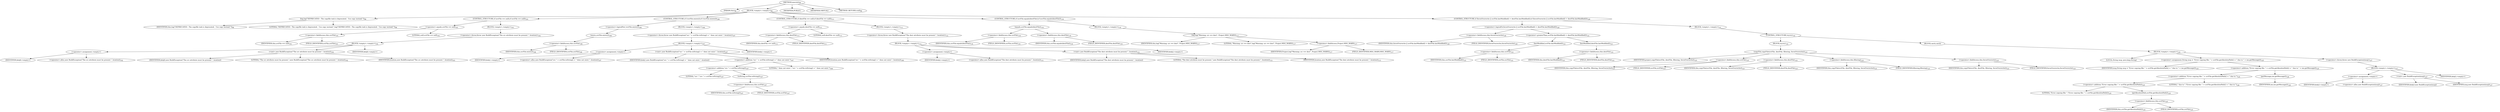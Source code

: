 digraph "execute" {  
"72" [label = <(METHOD,execute)<SUB>98</SUB>> ]
"4" [label = <(PARAM,this)<SUB>98</SUB>> ]
"73" [label = <(BLOCK,&lt;empty&gt;,&lt;empty&gt;)<SUB>98</SUB>> ]
"74" [label = <(log,log(&quot;DEPRECATED - The copyfile task is deprecated.  Use copy instead.&quot;))<SUB>99</SUB>> ]
"3" [label = <(IDENTIFIER,this,log(&quot;DEPRECATED - The copyfile task is deprecated.  Use copy instead.&quot;))<SUB>99</SUB>> ]
"75" [label = <(LITERAL,&quot;DEPRECATED - The copyfile task is deprecated.  Use copy instead.&quot;,log(&quot;DEPRECATED - The copyfile task is deprecated.  Use copy instead.&quot;))<SUB>99</SUB>> ]
"76" [label = <(CONTROL_STRUCTURE,if (srcFile == null),if (srcFile == null))<SUB>101</SUB>> ]
"77" [label = <(&lt;operator&gt;.equals,srcFile == null)<SUB>101</SUB>> ]
"78" [label = <(&lt;operator&gt;.fieldAccess,this.srcFile)<SUB>101</SUB>> ]
"79" [label = <(IDENTIFIER,this,srcFile == null)<SUB>101</SUB>> ]
"80" [label = <(FIELD_IDENTIFIER,srcFile,srcFile)<SUB>101</SUB>> ]
"81" [label = <(LITERAL,null,srcFile == null)<SUB>101</SUB>> ]
"82" [label = <(BLOCK,&lt;empty&gt;,&lt;empty&gt;)<SUB>101</SUB>> ]
"83" [label = <(&lt;operator&gt;.throw,throw new BuildException(&quot;The src attribute must be present.&quot;, location);)<SUB>102</SUB>> ]
"84" [label = <(BLOCK,&lt;empty&gt;,&lt;empty&gt;)<SUB>102</SUB>> ]
"85" [label = <(&lt;operator&gt;.assignment,&lt;empty&gt;)> ]
"86" [label = <(IDENTIFIER,$obj0,&lt;empty&gt;)> ]
"87" [label = <(&lt;operator&gt;.alloc,new BuildException(&quot;The src attribute must be present.&quot;, location))<SUB>102</SUB>> ]
"88" [label = <(&lt;init&gt;,new BuildException(&quot;The src attribute must be present.&quot;, location))<SUB>102</SUB>> ]
"89" [label = <(IDENTIFIER,$obj0,new BuildException(&quot;The src attribute must be present.&quot;, location))> ]
"90" [label = <(LITERAL,&quot;The src attribute must be present.&quot;,new BuildException(&quot;The src attribute must be present.&quot;, location))<SUB>102</SUB>> ]
"91" [label = <(IDENTIFIER,location,new BuildException(&quot;The src attribute must be present.&quot;, location))<SUB>103</SUB>> ]
"92" [label = <(IDENTIFIER,$obj0,&lt;empty&gt;)> ]
"93" [label = <(CONTROL_STRUCTURE,if (!srcFile.exists()),if (!srcFile.exists()))<SUB>106</SUB>> ]
"94" [label = <(&lt;operator&gt;.logicalNot,!srcFile.exists())<SUB>106</SUB>> ]
"95" [label = <(exists,srcFile.exists())<SUB>106</SUB>> ]
"96" [label = <(&lt;operator&gt;.fieldAccess,this.srcFile)<SUB>106</SUB>> ]
"97" [label = <(IDENTIFIER,this,srcFile.exists())<SUB>106</SUB>> ]
"98" [label = <(FIELD_IDENTIFIER,srcFile,srcFile)<SUB>106</SUB>> ]
"99" [label = <(BLOCK,&lt;empty&gt;,&lt;empty&gt;)<SUB>106</SUB>> ]
"100" [label = <(&lt;operator&gt;.throw,throw new BuildException(&quot;src &quot; + srcFile.toString() + &quot; does not exist.&quot;, location);)<SUB>107</SUB>> ]
"101" [label = <(BLOCK,&lt;empty&gt;,&lt;empty&gt;)<SUB>107</SUB>> ]
"102" [label = <(&lt;operator&gt;.assignment,&lt;empty&gt;)> ]
"103" [label = <(IDENTIFIER,$obj1,&lt;empty&gt;)> ]
"104" [label = <(&lt;operator&gt;.alloc,new BuildException(&quot;src &quot; + srcFile.toString() + &quot; does not exist.&quot;, location))<SUB>107</SUB>> ]
"105" [label = <(&lt;init&gt;,new BuildException(&quot;src &quot; + srcFile.toString() + &quot; does not exist.&quot;, location))<SUB>107</SUB>> ]
"106" [label = <(IDENTIFIER,$obj1,new BuildException(&quot;src &quot; + srcFile.toString() + &quot; does not exist.&quot;, location))> ]
"107" [label = <(&lt;operator&gt;.addition,&quot;src &quot; + srcFile.toString() + &quot; does not exist.&quot;)<SUB>107</SUB>> ]
"108" [label = <(&lt;operator&gt;.addition,&quot;src &quot; + srcFile.toString())<SUB>107</SUB>> ]
"109" [label = <(LITERAL,&quot;src &quot;,&quot;src &quot; + srcFile.toString())<SUB>107</SUB>> ]
"110" [label = <(toString,srcFile.toString())<SUB>107</SUB>> ]
"111" [label = <(&lt;operator&gt;.fieldAccess,this.srcFile)<SUB>107</SUB>> ]
"112" [label = <(IDENTIFIER,this,srcFile.toString())<SUB>107</SUB>> ]
"113" [label = <(FIELD_IDENTIFIER,srcFile,srcFile)<SUB>107</SUB>> ]
"114" [label = <(LITERAL,&quot; does not exist.&quot;,&quot;src &quot; + srcFile.toString() + &quot; does not exist.&quot;)<SUB>108</SUB>> ]
"115" [label = <(IDENTIFIER,location,new BuildException(&quot;src &quot; + srcFile.toString() + &quot; does not exist.&quot;, location))<SUB>108</SUB>> ]
"116" [label = <(IDENTIFIER,$obj1,&lt;empty&gt;)> ]
"117" [label = <(CONTROL_STRUCTURE,if (destFile == null),if (destFile == null))<SUB>111</SUB>> ]
"118" [label = <(&lt;operator&gt;.equals,destFile == null)<SUB>111</SUB>> ]
"119" [label = <(&lt;operator&gt;.fieldAccess,this.destFile)<SUB>111</SUB>> ]
"120" [label = <(IDENTIFIER,this,destFile == null)<SUB>111</SUB>> ]
"121" [label = <(FIELD_IDENTIFIER,destFile,destFile)<SUB>111</SUB>> ]
"122" [label = <(LITERAL,null,destFile == null)<SUB>111</SUB>> ]
"123" [label = <(BLOCK,&lt;empty&gt;,&lt;empty&gt;)<SUB>111</SUB>> ]
"124" [label = <(&lt;operator&gt;.throw,throw new BuildException(&quot;The dest attribute must be present.&quot;, location);)<SUB>112</SUB>> ]
"125" [label = <(BLOCK,&lt;empty&gt;,&lt;empty&gt;)<SUB>112</SUB>> ]
"126" [label = <(&lt;operator&gt;.assignment,&lt;empty&gt;)> ]
"127" [label = <(IDENTIFIER,$obj2,&lt;empty&gt;)> ]
"128" [label = <(&lt;operator&gt;.alloc,new BuildException(&quot;The dest attribute must be present.&quot;, location))<SUB>112</SUB>> ]
"129" [label = <(&lt;init&gt;,new BuildException(&quot;The dest attribute must be present.&quot;, location))<SUB>112</SUB>> ]
"130" [label = <(IDENTIFIER,$obj2,new BuildException(&quot;The dest attribute must be present.&quot;, location))> ]
"131" [label = <(LITERAL,&quot;The dest attribute must be present.&quot;,new BuildException(&quot;The dest attribute must be present.&quot;, location))<SUB>112</SUB>> ]
"132" [label = <(IDENTIFIER,location,new BuildException(&quot;The dest attribute must be present.&quot;, location))<SUB>113</SUB>> ]
"133" [label = <(IDENTIFIER,$obj2,&lt;empty&gt;)> ]
"134" [label = <(CONTROL_STRUCTURE,if (srcFile.equals(destFile)),if (srcFile.equals(destFile)))<SUB>116</SUB>> ]
"135" [label = <(equals,srcFile.equals(destFile))<SUB>116</SUB>> ]
"136" [label = <(&lt;operator&gt;.fieldAccess,this.srcFile)<SUB>116</SUB>> ]
"137" [label = <(IDENTIFIER,this,srcFile.equals(destFile))<SUB>116</SUB>> ]
"138" [label = <(FIELD_IDENTIFIER,srcFile,srcFile)<SUB>116</SUB>> ]
"139" [label = <(&lt;operator&gt;.fieldAccess,this.destFile)<SUB>116</SUB>> ]
"140" [label = <(IDENTIFIER,this,srcFile.equals(destFile))<SUB>116</SUB>> ]
"141" [label = <(FIELD_IDENTIFIER,destFile,destFile)<SUB>116</SUB>> ]
"142" [label = <(BLOCK,&lt;empty&gt;,&lt;empty&gt;)<SUB>116</SUB>> ]
"143" [label = <(log,log(&quot;Warning: src == dest&quot;, Project.MSG_WARN))<SUB>117</SUB>> ]
"5" [label = <(IDENTIFIER,this,log(&quot;Warning: src == dest&quot;, Project.MSG_WARN))<SUB>117</SUB>> ]
"144" [label = <(LITERAL,&quot;Warning: src == dest&quot;,log(&quot;Warning: src == dest&quot;, Project.MSG_WARN))<SUB>117</SUB>> ]
"145" [label = <(&lt;operator&gt;.fieldAccess,Project.MSG_WARN)<SUB>117</SUB>> ]
"146" [label = <(IDENTIFIER,Project,log(&quot;Warning: src == dest&quot;, Project.MSG_WARN))<SUB>117</SUB>> ]
"147" [label = <(FIELD_IDENTIFIER,MSG_WARN,MSG_WARN)<SUB>117</SUB>> ]
"148" [label = <(CONTROL_STRUCTURE,if (forceOverwrite || srcFile.lastModified() &gt; destFile.lastModified()),if (forceOverwrite || srcFile.lastModified() &gt; destFile.lastModified()))<SUB>120</SUB>> ]
"149" [label = <(&lt;operator&gt;.logicalOr,forceOverwrite || srcFile.lastModified() &gt; destFile.lastModified())<SUB>120</SUB>> ]
"150" [label = <(&lt;operator&gt;.fieldAccess,this.forceOverwrite)<SUB>120</SUB>> ]
"151" [label = <(IDENTIFIER,this,forceOverwrite || srcFile.lastModified() &gt; destFile.lastModified())<SUB>120</SUB>> ]
"152" [label = <(FIELD_IDENTIFIER,forceOverwrite,forceOverwrite)<SUB>120</SUB>> ]
"153" [label = <(&lt;operator&gt;.greaterThan,srcFile.lastModified() &gt; destFile.lastModified())<SUB>121</SUB>> ]
"154" [label = <(lastModified,srcFile.lastModified())<SUB>121</SUB>> ]
"155" [label = <(&lt;operator&gt;.fieldAccess,this.srcFile)<SUB>121</SUB>> ]
"156" [label = <(IDENTIFIER,this,srcFile.lastModified())<SUB>121</SUB>> ]
"157" [label = <(FIELD_IDENTIFIER,srcFile,srcFile)<SUB>121</SUB>> ]
"158" [label = <(lastModified,destFile.lastModified())<SUB>121</SUB>> ]
"159" [label = <(&lt;operator&gt;.fieldAccess,this.destFile)<SUB>121</SUB>> ]
"160" [label = <(IDENTIFIER,this,destFile.lastModified())<SUB>121</SUB>> ]
"161" [label = <(FIELD_IDENTIFIER,destFile,destFile)<SUB>121</SUB>> ]
"162" [label = <(BLOCK,&lt;empty&gt;,&lt;empty&gt;)<SUB>121</SUB>> ]
"163" [label = <(CONTROL_STRUCTURE,try,try)<SUB>122</SUB>> ]
"164" [label = <(BLOCK,try,try)<SUB>122</SUB>> ]
"165" [label = <(copyFile,copyFile(srcFile, destFile, filtering, forceOverwrite))<SUB>123</SUB>> ]
"166" [label = <(IDENTIFIER,project,copyFile(srcFile, destFile, filtering, forceOverwrite))<SUB>123</SUB>> ]
"167" [label = <(&lt;operator&gt;.fieldAccess,this.srcFile)<SUB>123</SUB>> ]
"168" [label = <(IDENTIFIER,this,copyFile(srcFile, destFile, filtering, forceOverwrite))<SUB>123</SUB>> ]
"169" [label = <(FIELD_IDENTIFIER,srcFile,srcFile)<SUB>123</SUB>> ]
"170" [label = <(&lt;operator&gt;.fieldAccess,this.destFile)<SUB>123</SUB>> ]
"171" [label = <(IDENTIFIER,this,copyFile(srcFile, destFile, filtering, forceOverwrite))<SUB>123</SUB>> ]
"172" [label = <(FIELD_IDENTIFIER,destFile,destFile)<SUB>123</SUB>> ]
"173" [label = <(&lt;operator&gt;.fieldAccess,this.filtering)<SUB>123</SUB>> ]
"174" [label = <(IDENTIFIER,this,copyFile(srcFile, destFile, filtering, forceOverwrite))<SUB>123</SUB>> ]
"175" [label = <(FIELD_IDENTIFIER,filtering,filtering)<SUB>123</SUB>> ]
"176" [label = <(&lt;operator&gt;.fieldAccess,this.forceOverwrite)<SUB>123</SUB>> ]
"177" [label = <(IDENTIFIER,this,copyFile(srcFile, destFile, filtering, forceOverwrite))<SUB>123</SUB>> ]
"178" [label = <(FIELD_IDENTIFIER,forceOverwrite,forceOverwrite)<SUB>123</SUB>> ]
"179" [label = <(BLOCK,catch,catch)> ]
"180" [label = <(BLOCK,&lt;empty&gt;,&lt;empty&gt;)<SUB>124</SUB>> ]
"181" [label = <(LOCAL,String msg: java.lang.String)> ]
"182" [label = <(&lt;operator&gt;.assignment,String msg = &quot;Error copying file: &quot; + srcFile.getAbsolutePath() + &quot; due to &quot; + ioe.getMessage())<SUB>125</SUB>> ]
"183" [label = <(IDENTIFIER,msg,String msg = &quot;Error copying file: &quot; + srcFile.getAbsolutePath() + &quot; due to &quot; + ioe.getMessage())<SUB>125</SUB>> ]
"184" [label = <(&lt;operator&gt;.addition,&quot;Error copying file: &quot; + srcFile.getAbsolutePath() + &quot; due to &quot; + ioe.getMessage())<SUB>125</SUB>> ]
"185" [label = <(&lt;operator&gt;.addition,&quot;Error copying file: &quot; + srcFile.getAbsolutePath() + &quot; due to &quot;)<SUB>125</SUB>> ]
"186" [label = <(&lt;operator&gt;.addition,&quot;Error copying file: &quot; + srcFile.getAbsolutePath())<SUB>125</SUB>> ]
"187" [label = <(LITERAL,&quot;Error copying file: &quot;,&quot;Error copying file: &quot; + srcFile.getAbsolutePath())<SUB>125</SUB>> ]
"188" [label = <(getAbsolutePath,srcFile.getAbsolutePath())<SUB>125</SUB>> ]
"189" [label = <(&lt;operator&gt;.fieldAccess,this.srcFile)<SUB>125</SUB>> ]
"190" [label = <(IDENTIFIER,this,srcFile.getAbsolutePath())<SUB>125</SUB>> ]
"191" [label = <(FIELD_IDENTIFIER,srcFile,srcFile)<SUB>125</SUB>> ]
"192" [label = <(LITERAL,&quot; due to &quot;,&quot;Error copying file: &quot; + srcFile.getAbsolutePath() + &quot; due to &quot;)<SUB>126</SUB>> ]
"193" [label = <(getMessage,ioe.getMessage())<SUB>126</SUB>> ]
"194" [label = <(IDENTIFIER,ioe,ioe.getMessage())<SUB>126</SUB>> ]
"195" [label = <(&lt;operator&gt;.throw,throw new BuildException(msg);)<SUB>127</SUB>> ]
"196" [label = <(BLOCK,&lt;empty&gt;,&lt;empty&gt;)<SUB>127</SUB>> ]
"197" [label = <(&lt;operator&gt;.assignment,&lt;empty&gt;)> ]
"198" [label = <(IDENTIFIER,$obj3,&lt;empty&gt;)> ]
"199" [label = <(&lt;operator&gt;.alloc,new BuildException(msg))<SUB>127</SUB>> ]
"200" [label = <(&lt;init&gt;,new BuildException(msg))<SUB>127</SUB>> ]
"201" [label = <(IDENTIFIER,$obj3,new BuildException(msg))> ]
"202" [label = <(IDENTIFIER,msg,new BuildException(msg))<SUB>127</SUB>> ]
"203" [label = <(IDENTIFIER,$obj3,&lt;empty&gt;)> ]
"204" [label = <(MODIFIER,PUBLIC)> ]
"205" [label = <(MODIFIER,VIRTUAL)> ]
"206" [label = <(METHOD_RETURN,void)<SUB>98</SUB>> ]
  "72" -> "4" 
  "72" -> "73" 
  "72" -> "204" 
  "72" -> "205" 
  "72" -> "206" 
  "73" -> "74" 
  "73" -> "76" 
  "73" -> "93" 
  "73" -> "117" 
  "73" -> "134" 
  "73" -> "148" 
  "74" -> "3" 
  "74" -> "75" 
  "76" -> "77" 
  "76" -> "82" 
  "77" -> "78" 
  "77" -> "81" 
  "78" -> "79" 
  "78" -> "80" 
  "82" -> "83" 
  "83" -> "84" 
  "84" -> "85" 
  "84" -> "88" 
  "84" -> "92" 
  "85" -> "86" 
  "85" -> "87" 
  "88" -> "89" 
  "88" -> "90" 
  "88" -> "91" 
  "93" -> "94" 
  "93" -> "99" 
  "94" -> "95" 
  "95" -> "96" 
  "96" -> "97" 
  "96" -> "98" 
  "99" -> "100" 
  "100" -> "101" 
  "101" -> "102" 
  "101" -> "105" 
  "101" -> "116" 
  "102" -> "103" 
  "102" -> "104" 
  "105" -> "106" 
  "105" -> "107" 
  "105" -> "115" 
  "107" -> "108" 
  "107" -> "114" 
  "108" -> "109" 
  "108" -> "110" 
  "110" -> "111" 
  "111" -> "112" 
  "111" -> "113" 
  "117" -> "118" 
  "117" -> "123" 
  "118" -> "119" 
  "118" -> "122" 
  "119" -> "120" 
  "119" -> "121" 
  "123" -> "124" 
  "124" -> "125" 
  "125" -> "126" 
  "125" -> "129" 
  "125" -> "133" 
  "126" -> "127" 
  "126" -> "128" 
  "129" -> "130" 
  "129" -> "131" 
  "129" -> "132" 
  "134" -> "135" 
  "134" -> "142" 
  "135" -> "136" 
  "135" -> "139" 
  "136" -> "137" 
  "136" -> "138" 
  "139" -> "140" 
  "139" -> "141" 
  "142" -> "143" 
  "143" -> "5" 
  "143" -> "144" 
  "143" -> "145" 
  "145" -> "146" 
  "145" -> "147" 
  "148" -> "149" 
  "148" -> "162" 
  "149" -> "150" 
  "149" -> "153" 
  "150" -> "151" 
  "150" -> "152" 
  "153" -> "154" 
  "153" -> "158" 
  "154" -> "155" 
  "155" -> "156" 
  "155" -> "157" 
  "158" -> "159" 
  "159" -> "160" 
  "159" -> "161" 
  "162" -> "163" 
  "163" -> "164" 
  "163" -> "179" 
  "164" -> "165" 
  "165" -> "166" 
  "165" -> "167" 
  "165" -> "170" 
  "165" -> "173" 
  "165" -> "176" 
  "167" -> "168" 
  "167" -> "169" 
  "170" -> "171" 
  "170" -> "172" 
  "173" -> "174" 
  "173" -> "175" 
  "176" -> "177" 
  "176" -> "178" 
  "179" -> "180" 
  "180" -> "181" 
  "180" -> "182" 
  "180" -> "195" 
  "182" -> "183" 
  "182" -> "184" 
  "184" -> "185" 
  "184" -> "193" 
  "185" -> "186" 
  "185" -> "192" 
  "186" -> "187" 
  "186" -> "188" 
  "188" -> "189" 
  "189" -> "190" 
  "189" -> "191" 
  "193" -> "194" 
  "195" -> "196" 
  "196" -> "197" 
  "196" -> "200" 
  "196" -> "203" 
  "197" -> "198" 
  "197" -> "199" 
  "200" -> "201" 
  "200" -> "202" 
}
